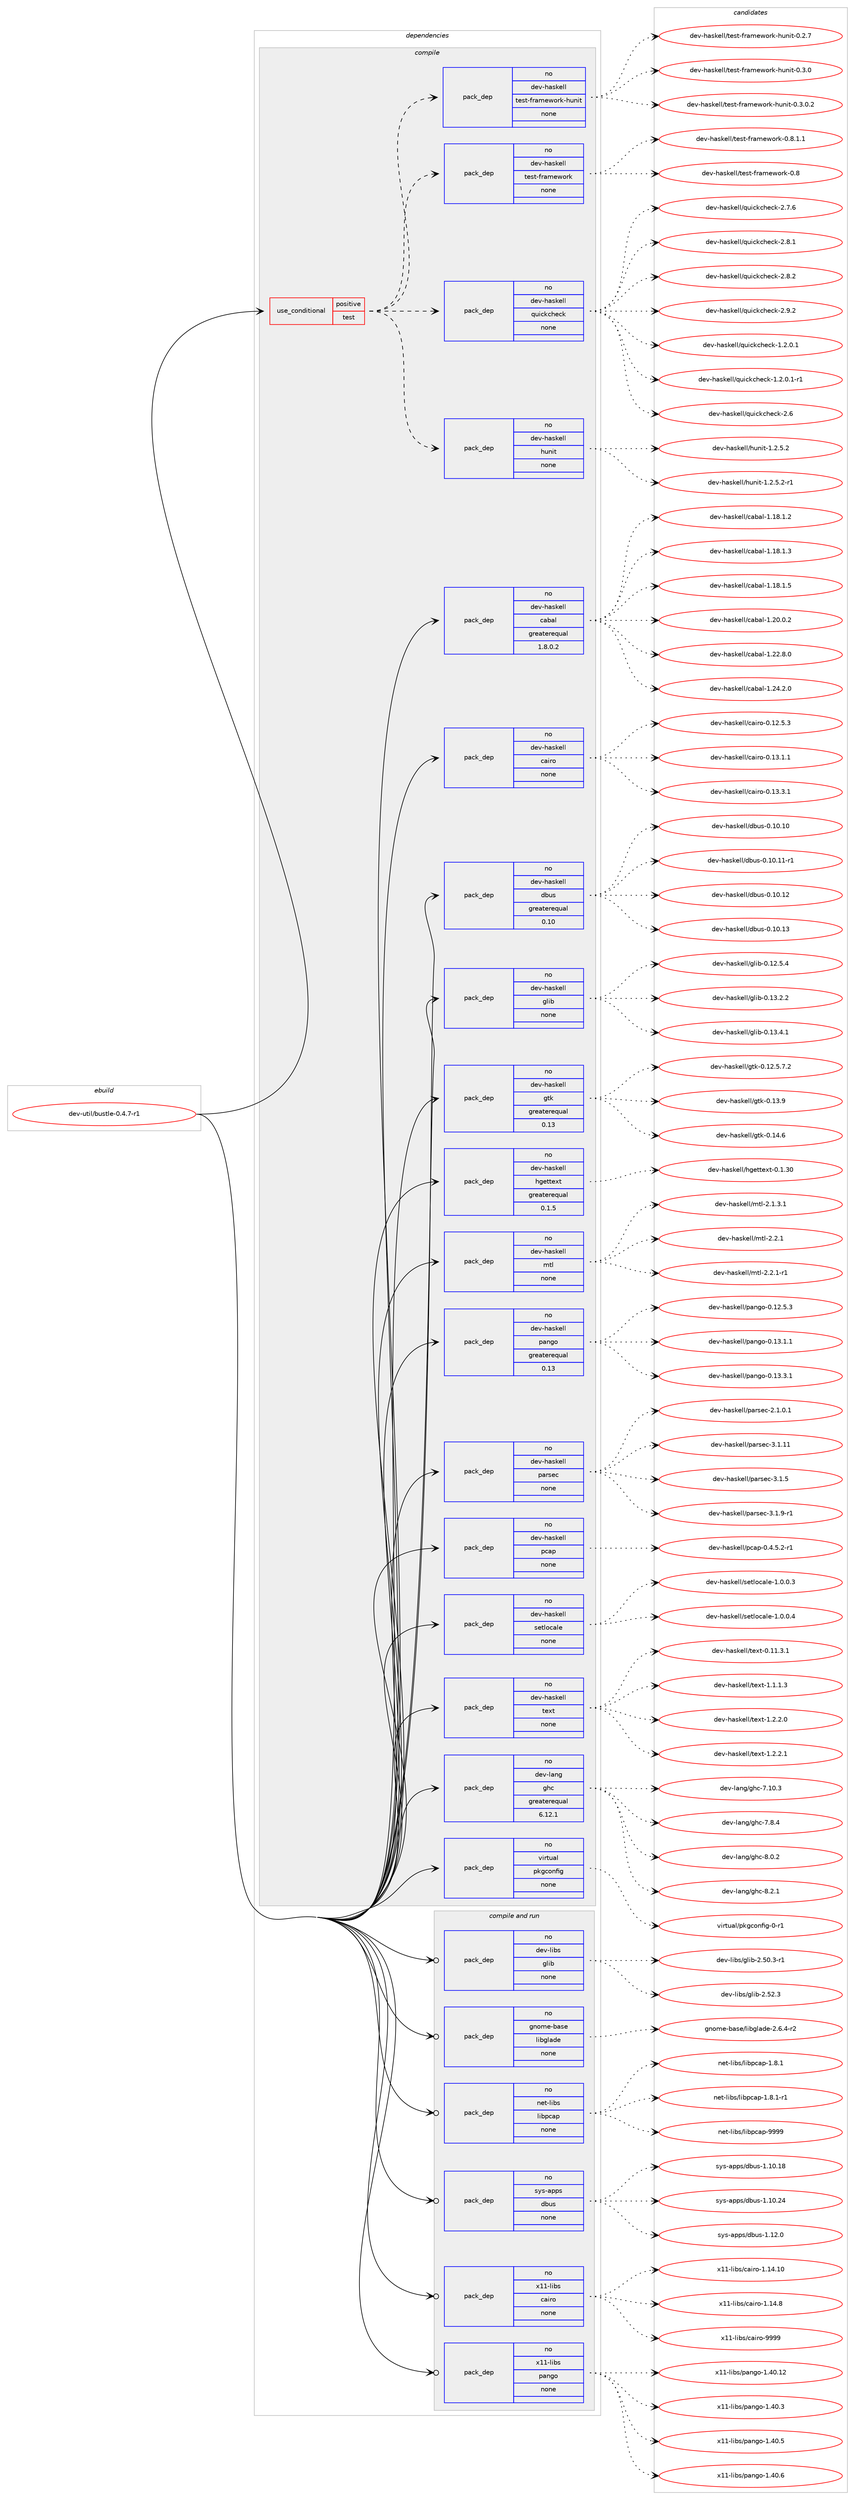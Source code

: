 digraph prolog {

# *************
# Graph options
# *************

newrank=true;
concentrate=true;
compound=true;
graph [rankdir=LR,fontname=Helvetica,fontsize=10,ranksep=1.5];#, ranksep=2.5, nodesep=0.2];
edge  [arrowhead=vee];
node  [fontname=Helvetica,fontsize=10];

# **********
# The ebuild
# **********

subgraph cluster_leftcol {
color=gray;
rank=same;
label=<<i>ebuild</i>>;
id [label="dev-util/bustle-0.4.7-r1", color=red, width=4, href="../dev-util/bustle-0.4.7-r1.svg"];
}

# ****************
# The dependencies
# ****************

subgraph cluster_midcol {
color=gray;
label=<<i>dependencies</i>>;
subgraph cluster_compile {
fillcolor="#eeeeee";
style=filled;
label=<<i>compile</i>>;
subgraph cond77434 {
dependency282591 [label=<<TABLE BORDER="0" CELLBORDER="1" CELLSPACING="0" CELLPADDING="4"><TR><TD ROWSPAN="3" CELLPADDING="10">use_conditional</TD></TR><TR><TD>positive</TD></TR><TR><TD>test</TD></TR></TABLE>>, shape=none, color=red];
subgraph pack200951 {
dependency282592 [label=<<TABLE BORDER="0" CELLBORDER="1" CELLSPACING="0" CELLPADDING="4" WIDTH="220"><TR><TD ROWSPAN="6" CELLPADDING="30">pack_dep</TD></TR><TR><TD WIDTH="110">no</TD></TR><TR><TD>dev-haskell</TD></TR><TR><TD>hunit</TD></TR><TR><TD>none</TD></TR><TR><TD></TD></TR></TABLE>>, shape=none, color=blue];
}
dependency282591:e -> dependency282592:w [weight=20,style="dashed",arrowhead="vee"];
subgraph pack200952 {
dependency282593 [label=<<TABLE BORDER="0" CELLBORDER="1" CELLSPACING="0" CELLPADDING="4" WIDTH="220"><TR><TD ROWSPAN="6" CELLPADDING="30">pack_dep</TD></TR><TR><TD WIDTH="110">no</TD></TR><TR><TD>dev-haskell</TD></TR><TR><TD>quickcheck</TD></TR><TR><TD>none</TD></TR><TR><TD></TD></TR></TABLE>>, shape=none, color=blue];
}
dependency282591:e -> dependency282593:w [weight=20,style="dashed",arrowhead="vee"];
subgraph pack200953 {
dependency282594 [label=<<TABLE BORDER="0" CELLBORDER="1" CELLSPACING="0" CELLPADDING="4" WIDTH="220"><TR><TD ROWSPAN="6" CELLPADDING="30">pack_dep</TD></TR><TR><TD WIDTH="110">no</TD></TR><TR><TD>dev-haskell</TD></TR><TR><TD>test-framework</TD></TR><TR><TD>none</TD></TR><TR><TD></TD></TR></TABLE>>, shape=none, color=blue];
}
dependency282591:e -> dependency282594:w [weight=20,style="dashed",arrowhead="vee"];
subgraph pack200954 {
dependency282595 [label=<<TABLE BORDER="0" CELLBORDER="1" CELLSPACING="0" CELLPADDING="4" WIDTH="220"><TR><TD ROWSPAN="6" CELLPADDING="30">pack_dep</TD></TR><TR><TD WIDTH="110">no</TD></TR><TR><TD>dev-haskell</TD></TR><TR><TD>test-framework-hunit</TD></TR><TR><TD>none</TD></TR><TR><TD></TD></TR></TABLE>>, shape=none, color=blue];
}
dependency282591:e -> dependency282595:w [weight=20,style="dashed",arrowhead="vee"];
}
id:e -> dependency282591:w [weight=20,style="solid",arrowhead="vee"];
subgraph pack200955 {
dependency282596 [label=<<TABLE BORDER="0" CELLBORDER="1" CELLSPACING="0" CELLPADDING="4" WIDTH="220"><TR><TD ROWSPAN="6" CELLPADDING="30">pack_dep</TD></TR><TR><TD WIDTH="110">no</TD></TR><TR><TD>dev-haskell</TD></TR><TR><TD>cabal</TD></TR><TR><TD>greaterequal</TD></TR><TR><TD>1.8.0.2</TD></TR></TABLE>>, shape=none, color=blue];
}
id:e -> dependency282596:w [weight=20,style="solid",arrowhead="vee"];
subgraph pack200956 {
dependency282597 [label=<<TABLE BORDER="0" CELLBORDER="1" CELLSPACING="0" CELLPADDING="4" WIDTH="220"><TR><TD ROWSPAN="6" CELLPADDING="30">pack_dep</TD></TR><TR><TD WIDTH="110">no</TD></TR><TR><TD>dev-haskell</TD></TR><TR><TD>cairo</TD></TR><TR><TD>none</TD></TR><TR><TD></TD></TR></TABLE>>, shape=none, color=blue];
}
id:e -> dependency282597:w [weight=20,style="solid",arrowhead="vee"];
subgraph pack200957 {
dependency282598 [label=<<TABLE BORDER="0" CELLBORDER="1" CELLSPACING="0" CELLPADDING="4" WIDTH="220"><TR><TD ROWSPAN="6" CELLPADDING="30">pack_dep</TD></TR><TR><TD WIDTH="110">no</TD></TR><TR><TD>dev-haskell</TD></TR><TR><TD>dbus</TD></TR><TR><TD>greaterequal</TD></TR><TR><TD>0.10</TD></TR></TABLE>>, shape=none, color=blue];
}
id:e -> dependency282598:w [weight=20,style="solid",arrowhead="vee"];
subgraph pack200958 {
dependency282599 [label=<<TABLE BORDER="0" CELLBORDER="1" CELLSPACING="0" CELLPADDING="4" WIDTH="220"><TR><TD ROWSPAN="6" CELLPADDING="30">pack_dep</TD></TR><TR><TD WIDTH="110">no</TD></TR><TR><TD>dev-haskell</TD></TR><TR><TD>glib</TD></TR><TR><TD>none</TD></TR><TR><TD></TD></TR></TABLE>>, shape=none, color=blue];
}
id:e -> dependency282599:w [weight=20,style="solid",arrowhead="vee"];
subgraph pack200959 {
dependency282600 [label=<<TABLE BORDER="0" CELLBORDER="1" CELLSPACING="0" CELLPADDING="4" WIDTH="220"><TR><TD ROWSPAN="6" CELLPADDING="30">pack_dep</TD></TR><TR><TD WIDTH="110">no</TD></TR><TR><TD>dev-haskell</TD></TR><TR><TD>gtk</TD></TR><TR><TD>greaterequal</TD></TR><TR><TD>0.13</TD></TR></TABLE>>, shape=none, color=blue];
}
id:e -> dependency282600:w [weight=20,style="solid",arrowhead="vee"];
subgraph pack200960 {
dependency282601 [label=<<TABLE BORDER="0" CELLBORDER="1" CELLSPACING="0" CELLPADDING="4" WIDTH="220"><TR><TD ROWSPAN="6" CELLPADDING="30">pack_dep</TD></TR><TR><TD WIDTH="110">no</TD></TR><TR><TD>dev-haskell</TD></TR><TR><TD>hgettext</TD></TR><TR><TD>greaterequal</TD></TR><TR><TD>0.1.5</TD></TR></TABLE>>, shape=none, color=blue];
}
id:e -> dependency282601:w [weight=20,style="solid",arrowhead="vee"];
subgraph pack200961 {
dependency282602 [label=<<TABLE BORDER="0" CELLBORDER="1" CELLSPACING="0" CELLPADDING="4" WIDTH="220"><TR><TD ROWSPAN="6" CELLPADDING="30">pack_dep</TD></TR><TR><TD WIDTH="110">no</TD></TR><TR><TD>dev-haskell</TD></TR><TR><TD>mtl</TD></TR><TR><TD>none</TD></TR><TR><TD></TD></TR></TABLE>>, shape=none, color=blue];
}
id:e -> dependency282602:w [weight=20,style="solid",arrowhead="vee"];
subgraph pack200962 {
dependency282603 [label=<<TABLE BORDER="0" CELLBORDER="1" CELLSPACING="0" CELLPADDING="4" WIDTH="220"><TR><TD ROWSPAN="6" CELLPADDING="30">pack_dep</TD></TR><TR><TD WIDTH="110">no</TD></TR><TR><TD>dev-haskell</TD></TR><TR><TD>pango</TD></TR><TR><TD>greaterequal</TD></TR><TR><TD>0.13</TD></TR></TABLE>>, shape=none, color=blue];
}
id:e -> dependency282603:w [weight=20,style="solid",arrowhead="vee"];
subgraph pack200963 {
dependency282604 [label=<<TABLE BORDER="0" CELLBORDER="1" CELLSPACING="0" CELLPADDING="4" WIDTH="220"><TR><TD ROWSPAN="6" CELLPADDING="30">pack_dep</TD></TR><TR><TD WIDTH="110">no</TD></TR><TR><TD>dev-haskell</TD></TR><TR><TD>parsec</TD></TR><TR><TD>none</TD></TR><TR><TD></TD></TR></TABLE>>, shape=none, color=blue];
}
id:e -> dependency282604:w [weight=20,style="solid",arrowhead="vee"];
subgraph pack200964 {
dependency282605 [label=<<TABLE BORDER="0" CELLBORDER="1" CELLSPACING="0" CELLPADDING="4" WIDTH="220"><TR><TD ROWSPAN="6" CELLPADDING="30">pack_dep</TD></TR><TR><TD WIDTH="110">no</TD></TR><TR><TD>dev-haskell</TD></TR><TR><TD>pcap</TD></TR><TR><TD>none</TD></TR><TR><TD></TD></TR></TABLE>>, shape=none, color=blue];
}
id:e -> dependency282605:w [weight=20,style="solid",arrowhead="vee"];
subgraph pack200965 {
dependency282606 [label=<<TABLE BORDER="0" CELLBORDER="1" CELLSPACING="0" CELLPADDING="4" WIDTH="220"><TR><TD ROWSPAN="6" CELLPADDING="30">pack_dep</TD></TR><TR><TD WIDTH="110">no</TD></TR><TR><TD>dev-haskell</TD></TR><TR><TD>setlocale</TD></TR><TR><TD>none</TD></TR><TR><TD></TD></TR></TABLE>>, shape=none, color=blue];
}
id:e -> dependency282606:w [weight=20,style="solid",arrowhead="vee"];
subgraph pack200966 {
dependency282607 [label=<<TABLE BORDER="0" CELLBORDER="1" CELLSPACING="0" CELLPADDING="4" WIDTH="220"><TR><TD ROWSPAN="6" CELLPADDING="30">pack_dep</TD></TR><TR><TD WIDTH="110">no</TD></TR><TR><TD>dev-haskell</TD></TR><TR><TD>text</TD></TR><TR><TD>none</TD></TR><TR><TD></TD></TR></TABLE>>, shape=none, color=blue];
}
id:e -> dependency282607:w [weight=20,style="solid",arrowhead="vee"];
subgraph pack200967 {
dependency282608 [label=<<TABLE BORDER="0" CELLBORDER="1" CELLSPACING="0" CELLPADDING="4" WIDTH="220"><TR><TD ROWSPAN="6" CELLPADDING="30">pack_dep</TD></TR><TR><TD WIDTH="110">no</TD></TR><TR><TD>dev-lang</TD></TR><TR><TD>ghc</TD></TR><TR><TD>greaterequal</TD></TR><TR><TD>6.12.1</TD></TR></TABLE>>, shape=none, color=blue];
}
id:e -> dependency282608:w [weight=20,style="solid",arrowhead="vee"];
subgraph pack200968 {
dependency282609 [label=<<TABLE BORDER="0" CELLBORDER="1" CELLSPACING="0" CELLPADDING="4" WIDTH="220"><TR><TD ROWSPAN="6" CELLPADDING="30">pack_dep</TD></TR><TR><TD WIDTH="110">no</TD></TR><TR><TD>virtual</TD></TR><TR><TD>pkgconfig</TD></TR><TR><TD>none</TD></TR><TR><TD></TD></TR></TABLE>>, shape=none, color=blue];
}
id:e -> dependency282609:w [weight=20,style="solid",arrowhead="vee"];
}
subgraph cluster_compileandrun {
fillcolor="#eeeeee";
style=filled;
label=<<i>compile and run</i>>;
subgraph pack200969 {
dependency282610 [label=<<TABLE BORDER="0" CELLBORDER="1" CELLSPACING="0" CELLPADDING="4" WIDTH="220"><TR><TD ROWSPAN="6" CELLPADDING="30">pack_dep</TD></TR><TR><TD WIDTH="110">no</TD></TR><TR><TD>dev-libs</TD></TR><TR><TD>glib</TD></TR><TR><TD>none</TD></TR><TR><TD></TD></TR></TABLE>>, shape=none, color=blue];
}
id:e -> dependency282610:w [weight=20,style="solid",arrowhead="odotvee"];
subgraph pack200970 {
dependency282611 [label=<<TABLE BORDER="0" CELLBORDER="1" CELLSPACING="0" CELLPADDING="4" WIDTH="220"><TR><TD ROWSPAN="6" CELLPADDING="30">pack_dep</TD></TR><TR><TD WIDTH="110">no</TD></TR><TR><TD>gnome-base</TD></TR><TR><TD>libglade</TD></TR><TR><TD>none</TD></TR><TR><TD></TD></TR></TABLE>>, shape=none, color=blue];
}
id:e -> dependency282611:w [weight=20,style="solid",arrowhead="odotvee"];
subgraph pack200971 {
dependency282612 [label=<<TABLE BORDER="0" CELLBORDER="1" CELLSPACING="0" CELLPADDING="4" WIDTH="220"><TR><TD ROWSPAN="6" CELLPADDING="30">pack_dep</TD></TR><TR><TD WIDTH="110">no</TD></TR><TR><TD>net-libs</TD></TR><TR><TD>libpcap</TD></TR><TR><TD>none</TD></TR><TR><TD></TD></TR></TABLE>>, shape=none, color=blue];
}
id:e -> dependency282612:w [weight=20,style="solid",arrowhead="odotvee"];
subgraph pack200972 {
dependency282613 [label=<<TABLE BORDER="0" CELLBORDER="1" CELLSPACING="0" CELLPADDING="4" WIDTH="220"><TR><TD ROWSPAN="6" CELLPADDING="30">pack_dep</TD></TR><TR><TD WIDTH="110">no</TD></TR><TR><TD>sys-apps</TD></TR><TR><TD>dbus</TD></TR><TR><TD>none</TD></TR><TR><TD></TD></TR></TABLE>>, shape=none, color=blue];
}
id:e -> dependency282613:w [weight=20,style="solid",arrowhead="odotvee"];
subgraph pack200973 {
dependency282614 [label=<<TABLE BORDER="0" CELLBORDER="1" CELLSPACING="0" CELLPADDING="4" WIDTH="220"><TR><TD ROWSPAN="6" CELLPADDING="30">pack_dep</TD></TR><TR><TD WIDTH="110">no</TD></TR><TR><TD>x11-libs</TD></TR><TR><TD>cairo</TD></TR><TR><TD>none</TD></TR><TR><TD></TD></TR></TABLE>>, shape=none, color=blue];
}
id:e -> dependency282614:w [weight=20,style="solid",arrowhead="odotvee"];
subgraph pack200974 {
dependency282615 [label=<<TABLE BORDER="0" CELLBORDER="1" CELLSPACING="0" CELLPADDING="4" WIDTH="220"><TR><TD ROWSPAN="6" CELLPADDING="30">pack_dep</TD></TR><TR><TD WIDTH="110">no</TD></TR><TR><TD>x11-libs</TD></TR><TR><TD>pango</TD></TR><TR><TD>none</TD></TR><TR><TD></TD></TR></TABLE>>, shape=none, color=blue];
}
id:e -> dependency282615:w [weight=20,style="solid",arrowhead="odotvee"];
}
subgraph cluster_run {
fillcolor="#eeeeee";
style=filled;
label=<<i>run</i>>;
}
}

# **************
# The candidates
# **************

subgraph cluster_choices {
rank=same;
color=gray;
label=<<i>candidates</i>>;

subgraph choice200951 {
color=black;
nodesep=1;
choice1001011184510497115107101108108471041171101051164549465046534650 [label="dev-haskell/hunit-1.2.5.2", color=red, width=4,href="../dev-haskell/hunit-1.2.5.2.svg"];
choice10010111845104971151071011081084710411711010511645494650465346504511449 [label="dev-haskell/hunit-1.2.5.2-r1", color=red, width=4,href="../dev-haskell/hunit-1.2.5.2-r1.svg"];
dependency282592:e -> choice1001011184510497115107101108108471041171101051164549465046534650:w [style=dotted,weight="100"];
dependency282592:e -> choice10010111845104971151071011081084710411711010511645494650465346504511449:w [style=dotted,weight="100"];
}
subgraph choice200952 {
color=black;
nodesep=1;
choice1001011184510497115107101108108471131171059910799104101991074549465046484649 [label="dev-haskell/quickcheck-1.2.0.1", color=red, width=4,href="../dev-haskell/quickcheck-1.2.0.1.svg"];
choice10010111845104971151071011081084711311710599107991041019910745494650464846494511449 [label="dev-haskell/quickcheck-1.2.0.1-r1", color=red, width=4,href="../dev-haskell/quickcheck-1.2.0.1-r1.svg"];
choice10010111845104971151071011081084711311710599107991041019910745504654 [label="dev-haskell/quickcheck-2.6", color=red, width=4,href="../dev-haskell/quickcheck-2.6.svg"];
choice100101118451049711510710110810847113117105991079910410199107455046554654 [label="dev-haskell/quickcheck-2.7.6", color=red, width=4,href="../dev-haskell/quickcheck-2.7.6.svg"];
choice100101118451049711510710110810847113117105991079910410199107455046564649 [label="dev-haskell/quickcheck-2.8.1", color=red, width=4,href="../dev-haskell/quickcheck-2.8.1.svg"];
choice100101118451049711510710110810847113117105991079910410199107455046564650 [label="dev-haskell/quickcheck-2.8.2", color=red, width=4,href="../dev-haskell/quickcheck-2.8.2.svg"];
choice100101118451049711510710110810847113117105991079910410199107455046574650 [label="dev-haskell/quickcheck-2.9.2", color=red, width=4,href="../dev-haskell/quickcheck-2.9.2.svg"];
dependency282593:e -> choice1001011184510497115107101108108471131171059910799104101991074549465046484649:w [style=dotted,weight="100"];
dependency282593:e -> choice10010111845104971151071011081084711311710599107991041019910745494650464846494511449:w [style=dotted,weight="100"];
dependency282593:e -> choice10010111845104971151071011081084711311710599107991041019910745504654:w [style=dotted,weight="100"];
dependency282593:e -> choice100101118451049711510710110810847113117105991079910410199107455046554654:w [style=dotted,weight="100"];
dependency282593:e -> choice100101118451049711510710110810847113117105991079910410199107455046564649:w [style=dotted,weight="100"];
dependency282593:e -> choice100101118451049711510710110810847113117105991079910410199107455046564650:w [style=dotted,weight="100"];
dependency282593:e -> choice100101118451049711510710110810847113117105991079910410199107455046574650:w [style=dotted,weight="100"];
}
subgraph choice200953 {
color=black;
nodesep=1;
choice100101118451049711510710110810847116101115116451021149710910111911111410745484656 [label="dev-haskell/test-framework-0.8", color=red, width=4,href="../dev-haskell/test-framework-0.8.svg"];
choice10010111845104971151071011081084711610111511645102114971091011191111141074548465646494649 [label="dev-haskell/test-framework-0.8.1.1", color=red, width=4,href="../dev-haskell/test-framework-0.8.1.1.svg"];
dependency282594:e -> choice100101118451049711510710110810847116101115116451021149710910111911111410745484656:w [style=dotted,weight="100"];
dependency282594:e -> choice10010111845104971151071011081084711610111511645102114971091011191111141074548465646494649:w [style=dotted,weight="100"];
}
subgraph choice200954 {
color=black;
nodesep=1;
choice100101118451049711510710110810847116101115116451021149710910111911111410745104117110105116454846504655 [label="dev-haskell/test-framework-hunit-0.2.7", color=red, width=4,href="../dev-haskell/test-framework-hunit-0.2.7.svg"];
choice100101118451049711510710110810847116101115116451021149710910111911111410745104117110105116454846514648 [label="dev-haskell/test-framework-hunit-0.3.0", color=red, width=4,href="../dev-haskell/test-framework-hunit-0.3.0.svg"];
choice1001011184510497115107101108108471161011151164510211497109101119111114107451041171101051164548465146484650 [label="dev-haskell/test-framework-hunit-0.3.0.2", color=red, width=4,href="../dev-haskell/test-framework-hunit-0.3.0.2.svg"];
dependency282595:e -> choice100101118451049711510710110810847116101115116451021149710910111911111410745104117110105116454846504655:w [style=dotted,weight="100"];
dependency282595:e -> choice100101118451049711510710110810847116101115116451021149710910111911111410745104117110105116454846514648:w [style=dotted,weight="100"];
dependency282595:e -> choice1001011184510497115107101108108471161011151164510211497109101119111114107451041171101051164548465146484650:w [style=dotted,weight="100"];
}
subgraph choice200955 {
color=black;
nodesep=1;
choice10010111845104971151071011081084799979897108454946495646494650 [label="dev-haskell/cabal-1.18.1.2", color=red, width=4,href="../dev-haskell/cabal-1.18.1.2.svg"];
choice10010111845104971151071011081084799979897108454946495646494651 [label="dev-haskell/cabal-1.18.1.3", color=red, width=4,href="../dev-haskell/cabal-1.18.1.3.svg"];
choice10010111845104971151071011081084799979897108454946495646494653 [label="dev-haskell/cabal-1.18.1.5", color=red, width=4,href="../dev-haskell/cabal-1.18.1.5.svg"];
choice10010111845104971151071011081084799979897108454946504846484650 [label="dev-haskell/cabal-1.20.0.2", color=red, width=4,href="../dev-haskell/cabal-1.20.0.2.svg"];
choice10010111845104971151071011081084799979897108454946505046564648 [label="dev-haskell/cabal-1.22.8.0", color=red, width=4,href="../dev-haskell/cabal-1.22.8.0.svg"];
choice10010111845104971151071011081084799979897108454946505246504648 [label="dev-haskell/cabal-1.24.2.0", color=red, width=4,href="../dev-haskell/cabal-1.24.2.0.svg"];
dependency282596:e -> choice10010111845104971151071011081084799979897108454946495646494650:w [style=dotted,weight="100"];
dependency282596:e -> choice10010111845104971151071011081084799979897108454946495646494651:w [style=dotted,weight="100"];
dependency282596:e -> choice10010111845104971151071011081084799979897108454946495646494653:w [style=dotted,weight="100"];
dependency282596:e -> choice10010111845104971151071011081084799979897108454946504846484650:w [style=dotted,weight="100"];
dependency282596:e -> choice10010111845104971151071011081084799979897108454946505046564648:w [style=dotted,weight="100"];
dependency282596:e -> choice10010111845104971151071011081084799979897108454946505246504648:w [style=dotted,weight="100"];
}
subgraph choice200956 {
color=black;
nodesep=1;
choice1001011184510497115107101108108479997105114111454846495046534651 [label="dev-haskell/cairo-0.12.5.3", color=red, width=4,href="../dev-haskell/cairo-0.12.5.3.svg"];
choice1001011184510497115107101108108479997105114111454846495146494649 [label="dev-haskell/cairo-0.13.1.1", color=red, width=4,href="../dev-haskell/cairo-0.13.1.1.svg"];
choice1001011184510497115107101108108479997105114111454846495146514649 [label="dev-haskell/cairo-0.13.3.1", color=red, width=4,href="../dev-haskell/cairo-0.13.3.1.svg"];
dependency282597:e -> choice1001011184510497115107101108108479997105114111454846495046534651:w [style=dotted,weight="100"];
dependency282597:e -> choice1001011184510497115107101108108479997105114111454846495146494649:w [style=dotted,weight="100"];
dependency282597:e -> choice1001011184510497115107101108108479997105114111454846495146514649:w [style=dotted,weight="100"];
}
subgraph choice200957 {
color=black;
nodesep=1;
choice100101118451049711510710110810847100981171154548464948464948 [label="dev-haskell/dbus-0.10.10", color=red, width=4,href="../dev-haskell/dbus-0.10.10.svg"];
choice1001011184510497115107101108108471009811711545484649484649494511449 [label="dev-haskell/dbus-0.10.11-r1", color=red, width=4,href="../dev-haskell/dbus-0.10.11-r1.svg"];
choice100101118451049711510710110810847100981171154548464948464950 [label="dev-haskell/dbus-0.10.12", color=red, width=4,href="../dev-haskell/dbus-0.10.12.svg"];
choice100101118451049711510710110810847100981171154548464948464951 [label="dev-haskell/dbus-0.10.13", color=red, width=4,href="../dev-haskell/dbus-0.10.13.svg"];
dependency282598:e -> choice100101118451049711510710110810847100981171154548464948464948:w [style=dotted,weight="100"];
dependency282598:e -> choice1001011184510497115107101108108471009811711545484649484649494511449:w [style=dotted,weight="100"];
dependency282598:e -> choice100101118451049711510710110810847100981171154548464948464950:w [style=dotted,weight="100"];
dependency282598:e -> choice100101118451049711510710110810847100981171154548464948464951:w [style=dotted,weight="100"];
}
subgraph choice200958 {
color=black;
nodesep=1;
choice10010111845104971151071011081084710310810598454846495046534652 [label="dev-haskell/glib-0.12.5.4", color=red, width=4,href="../dev-haskell/glib-0.12.5.4.svg"];
choice10010111845104971151071011081084710310810598454846495146504650 [label="dev-haskell/glib-0.13.2.2", color=red, width=4,href="../dev-haskell/glib-0.13.2.2.svg"];
choice10010111845104971151071011081084710310810598454846495146524649 [label="dev-haskell/glib-0.13.4.1", color=red, width=4,href="../dev-haskell/glib-0.13.4.1.svg"];
dependency282599:e -> choice10010111845104971151071011081084710310810598454846495046534652:w [style=dotted,weight="100"];
dependency282599:e -> choice10010111845104971151071011081084710310810598454846495146504650:w [style=dotted,weight="100"];
dependency282599:e -> choice10010111845104971151071011081084710310810598454846495146524649:w [style=dotted,weight="100"];
}
subgraph choice200959 {
color=black;
nodesep=1;
choice1001011184510497115107101108108471031161074548464950465346554650 [label="dev-haskell/gtk-0.12.5.7.2", color=red, width=4,href="../dev-haskell/gtk-0.12.5.7.2.svg"];
choice10010111845104971151071011081084710311610745484649514657 [label="dev-haskell/gtk-0.13.9", color=red, width=4,href="../dev-haskell/gtk-0.13.9.svg"];
choice10010111845104971151071011081084710311610745484649524654 [label="dev-haskell/gtk-0.14.6", color=red, width=4,href="../dev-haskell/gtk-0.14.6.svg"];
dependency282600:e -> choice1001011184510497115107101108108471031161074548464950465346554650:w [style=dotted,weight="100"];
dependency282600:e -> choice10010111845104971151071011081084710311610745484649514657:w [style=dotted,weight="100"];
dependency282600:e -> choice10010111845104971151071011081084710311610745484649524654:w [style=dotted,weight="100"];
}
subgraph choice200960 {
color=black;
nodesep=1;
choice10010111845104971151071011081084710410310111611610112011645484649465148 [label="dev-haskell/hgettext-0.1.30", color=red, width=4,href="../dev-haskell/hgettext-0.1.30.svg"];
dependency282601:e -> choice10010111845104971151071011081084710410310111611610112011645484649465148:w [style=dotted,weight="100"];
}
subgraph choice200961 {
color=black;
nodesep=1;
choice1001011184510497115107101108108471091161084550464946514649 [label="dev-haskell/mtl-2.1.3.1", color=red, width=4,href="../dev-haskell/mtl-2.1.3.1.svg"];
choice100101118451049711510710110810847109116108455046504649 [label="dev-haskell/mtl-2.2.1", color=red, width=4,href="../dev-haskell/mtl-2.2.1.svg"];
choice1001011184510497115107101108108471091161084550465046494511449 [label="dev-haskell/mtl-2.2.1-r1", color=red, width=4,href="../dev-haskell/mtl-2.2.1-r1.svg"];
dependency282602:e -> choice1001011184510497115107101108108471091161084550464946514649:w [style=dotted,weight="100"];
dependency282602:e -> choice100101118451049711510710110810847109116108455046504649:w [style=dotted,weight="100"];
dependency282602:e -> choice1001011184510497115107101108108471091161084550465046494511449:w [style=dotted,weight="100"];
}
subgraph choice200962 {
color=black;
nodesep=1;
choice10010111845104971151071011081084711297110103111454846495046534651 [label="dev-haskell/pango-0.12.5.3", color=red, width=4,href="../dev-haskell/pango-0.12.5.3.svg"];
choice10010111845104971151071011081084711297110103111454846495146494649 [label="dev-haskell/pango-0.13.1.1", color=red, width=4,href="../dev-haskell/pango-0.13.1.1.svg"];
choice10010111845104971151071011081084711297110103111454846495146514649 [label="dev-haskell/pango-0.13.3.1", color=red, width=4,href="../dev-haskell/pango-0.13.3.1.svg"];
dependency282603:e -> choice10010111845104971151071011081084711297110103111454846495046534651:w [style=dotted,weight="100"];
dependency282603:e -> choice10010111845104971151071011081084711297110103111454846495146494649:w [style=dotted,weight="100"];
dependency282603:e -> choice10010111845104971151071011081084711297110103111454846495146514649:w [style=dotted,weight="100"];
}
subgraph choice200963 {
color=black;
nodesep=1;
choice10010111845104971151071011081084711297114115101994550464946484649 [label="dev-haskell/parsec-2.1.0.1", color=red, width=4,href="../dev-haskell/parsec-2.1.0.1.svg"];
choice100101118451049711510710110810847112971141151019945514649464949 [label="dev-haskell/parsec-3.1.11", color=red, width=4,href="../dev-haskell/parsec-3.1.11.svg"];
choice1001011184510497115107101108108471129711411510199455146494653 [label="dev-haskell/parsec-3.1.5", color=red, width=4,href="../dev-haskell/parsec-3.1.5.svg"];
choice10010111845104971151071011081084711297114115101994551464946574511449 [label="dev-haskell/parsec-3.1.9-r1", color=red, width=4,href="../dev-haskell/parsec-3.1.9-r1.svg"];
dependency282604:e -> choice10010111845104971151071011081084711297114115101994550464946484649:w [style=dotted,weight="100"];
dependency282604:e -> choice100101118451049711510710110810847112971141151019945514649464949:w [style=dotted,weight="100"];
dependency282604:e -> choice1001011184510497115107101108108471129711411510199455146494653:w [style=dotted,weight="100"];
dependency282604:e -> choice10010111845104971151071011081084711297114115101994551464946574511449:w [style=dotted,weight="100"];
}
subgraph choice200964 {
color=black;
nodesep=1;
choice100101118451049711510710110810847112999711245484652465346504511449 [label="dev-haskell/pcap-0.4.5.2-r1", color=red, width=4,href="../dev-haskell/pcap-0.4.5.2-r1.svg"];
dependency282605:e -> choice100101118451049711510710110810847112999711245484652465346504511449:w [style=dotted,weight="100"];
}
subgraph choice200965 {
color=black;
nodesep=1;
choice10010111845104971151071011081084711510111610811199971081014549464846484651 [label="dev-haskell/setlocale-1.0.0.3", color=red, width=4,href="../dev-haskell/setlocale-1.0.0.3.svg"];
choice10010111845104971151071011081084711510111610811199971081014549464846484652 [label="dev-haskell/setlocale-1.0.0.4", color=red, width=4,href="../dev-haskell/setlocale-1.0.0.4.svg"];
dependency282606:e -> choice10010111845104971151071011081084711510111610811199971081014549464846484651:w [style=dotted,weight="100"];
dependency282606:e -> choice10010111845104971151071011081084711510111610811199971081014549464846484652:w [style=dotted,weight="100"];
}
subgraph choice200966 {
color=black;
nodesep=1;
choice100101118451049711510710110810847116101120116454846494946514649 [label="dev-haskell/text-0.11.3.1", color=red, width=4,href="../dev-haskell/text-0.11.3.1.svg"];
choice1001011184510497115107101108108471161011201164549464946494651 [label="dev-haskell/text-1.1.1.3", color=red, width=4,href="../dev-haskell/text-1.1.1.3.svg"];
choice1001011184510497115107101108108471161011201164549465046504648 [label="dev-haskell/text-1.2.2.0", color=red, width=4,href="../dev-haskell/text-1.2.2.0.svg"];
choice1001011184510497115107101108108471161011201164549465046504649 [label="dev-haskell/text-1.2.2.1", color=red, width=4,href="../dev-haskell/text-1.2.2.1.svg"];
dependency282607:e -> choice100101118451049711510710110810847116101120116454846494946514649:w [style=dotted,weight="100"];
dependency282607:e -> choice1001011184510497115107101108108471161011201164549464946494651:w [style=dotted,weight="100"];
dependency282607:e -> choice1001011184510497115107101108108471161011201164549465046504648:w [style=dotted,weight="100"];
dependency282607:e -> choice1001011184510497115107101108108471161011201164549465046504649:w [style=dotted,weight="100"];
}
subgraph choice200967 {
color=black;
nodesep=1;
choice1001011184510897110103471031049945554649484651 [label="dev-lang/ghc-7.10.3", color=red, width=4,href="../dev-lang/ghc-7.10.3.svg"];
choice10010111845108971101034710310499455546564652 [label="dev-lang/ghc-7.8.4", color=red, width=4,href="../dev-lang/ghc-7.8.4.svg"];
choice10010111845108971101034710310499455646484650 [label="dev-lang/ghc-8.0.2", color=red, width=4,href="../dev-lang/ghc-8.0.2.svg"];
choice10010111845108971101034710310499455646504649 [label="dev-lang/ghc-8.2.1", color=red, width=4,href="../dev-lang/ghc-8.2.1.svg"];
dependency282608:e -> choice1001011184510897110103471031049945554649484651:w [style=dotted,weight="100"];
dependency282608:e -> choice10010111845108971101034710310499455546564652:w [style=dotted,weight="100"];
dependency282608:e -> choice10010111845108971101034710310499455646484650:w [style=dotted,weight="100"];
dependency282608:e -> choice10010111845108971101034710310499455646504649:w [style=dotted,weight="100"];
}
subgraph choice200968 {
color=black;
nodesep=1;
choice11810511411611797108471121071039911111010210510345484511449 [label="virtual/pkgconfig-0-r1", color=red, width=4,href="../virtual/pkgconfig-0-r1.svg"];
dependency282609:e -> choice11810511411611797108471121071039911111010210510345484511449:w [style=dotted,weight="100"];
}
subgraph choice200969 {
color=black;
nodesep=1;
choice10010111845108105981154710310810598455046534846514511449 [label="dev-libs/glib-2.50.3-r1", color=red, width=4,href="../dev-libs/glib-2.50.3-r1.svg"];
choice1001011184510810598115471031081059845504653504651 [label="dev-libs/glib-2.52.3", color=red, width=4,href="../dev-libs/glib-2.52.3.svg"];
dependency282610:e -> choice10010111845108105981154710310810598455046534846514511449:w [style=dotted,weight="100"];
dependency282610:e -> choice1001011184510810598115471031081059845504653504651:w [style=dotted,weight="100"];
}
subgraph choice200970 {
color=black;
nodesep=1;
choice1031101111091014598971151014710810598103108971001014550465446524511450 [label="gnome-base/libglade-2.6.4-r2", color=red, width=4,href="../gnome-base/libglade-2.6.4-r2.svg"];
dependency282611:e -> choice1031101111091014598971151014710810598103108971001014550465446524511450:w [style=dotted,weight="100"];
}
subgraph choice200971 {
color=black;
nodesep=1;
choice110101116451081059811547108105981129997112454946564649 [label="net-libs/libpcap-1.8.1", color=red, width=4,href="../net-libs/libpcap-1.8.1.svg"];
choice1101011164510810598115471081059811299971124549465646494511449 [label="net-libs/libpcap-1.8.1-r1", color=red, width=4,href="../net-libs/libpcap-1.8.1-r1.svg"];
choice1101011164510810598115471081059811299971124557575757 [label="net-libs/libpcap-9999", color=red, width=4,href="../net-libs/libpcap-9999.svg"];
dependency282612:e -> choice110101116451081059811547108105981129997112454946564649:w [style=dotted,weight="100"];
dependency282612:e -> choice1101011164510810598115471081059811299971124549465646494511449:w [style=dotted,weight="100"];
dependency282612:e -> choice1101011164510810598115471081059811299971124557575757:w [style=dotted,weight="100"];
}
subgraph choice200972 {
color=black;
nodesep=1;
choice115121115459711211211547100981171154549464948464956 [label="sys-apps/dbus-1.10.18", color=red, width=4,href="../sys-apps/dbus-1.10.18.svg"];
choice115121115459711211211547100981171154549464948465052 [label="sys-apps/dbus-1.10.24", color=red, width=4,href="../sys-apps/dbus-1.10.24.svg"];
choice1151211154597112112115471009811711545494649504648 [label="sys-apps/dbus-1.12.0", color=red, width=4,href="../sys-apps/dbus-1.12.0.svg"];
dependency282613:e -> choice115121115459711211211547100981171154549464948464956:w [style=dotted,weight="100"];
dependency282613:e -> choice115121115459711211211547100981171154549464948465052:w [style=dotted,weight="100"];
dependency282613:e -> choice1151211154597112112115471009811711545494649504648:w [style=dotted,weight="100"];
}
subgraph choice200973 {
color=black;
nodesep=1;
choice120494945108105981154799971051141114549464952464948 [label="x11-libs/cairo-1.14.10", color=red, width=4,href="../x11-libs/cairo-1.14.10.svg"];
choice1204949451081059811547999710511411145494649524656 [label="x11-libs/cairo-1.14.8", color=red, width=4,href="../x11-libs/cairo-1.14.8.svg"];
choice120494945108105981154799971051141114557575757 [label="x11-libs/cairo-9999", color=red, width=4,href="../x11-libs/cairo-9999.svg"];
dependency282614:e -> choice120494945108105981154799971051141114549464952464948:w [style=dotted,weight="100"];
dependency282614:e -> choice1204949451081059811547999710511411145494649524656:w [style=dotted,weight="100"];
dependency282614:e -> choice120494945108105981154799971051141114557575757:w [style=dotted,weight="100"];
}
subgraph choice200974 {
color=black;
nodesep=1;
choice1204949451081059811547112971101031114549465248464950 [label="x11-libs/pango-1.40.12", color=red, width=4,href="../x11-libs/pango-1.40.12.svg"];
choice12049494510810598115471129711010311145494652484651 [label="x11-libs/pango-1.40.3", color=red, width=4,href="../x11-libs/pango-1.40.3.svg"];
choice12049494510810598115471129711010311145494652484653 [label="x11-libs/pango-1.40.5", color=red, width=4,href="../x11-libs/pango-1.40.5.svg"];
choice12049494510810598115471129711010311145494652484654 [label="x11-libs/pango-1.40.6", color=red, width=4,href="../x11-libs/pango-1.40.6.svg"];
dependency282615:e -> choice1204949451081059811547112971101031114549465248464950:w [style=dotted,weight="100"];
dependency282615:e -> choice12049494510810598115471129711010311145494652484651:w [style=dotted,weight="100"];
dependency282615:e -> choice12049494510810598115471129711010311145494652484653:w [style=dotted,weight="100"];
dependency282615:e -> choice12049494510810598115471129711010311145494652484654:w [style=dotted,weight="100"];
}
}

}
